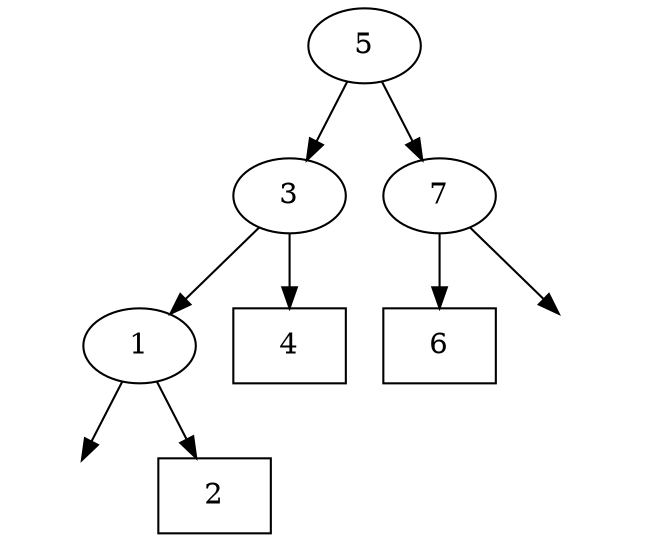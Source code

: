 digraph G {
    "5" -> "3"
    "3" -> "1"
empty0[label="", style=invis];
    "1" -> empty0
    "1" -> "2"
    "2" [shape=rectangle];
    "3" -> "4"
    "4" [shape=rectangle];
    "5" -> "7"
    "7" -> "6"
    "6" [shape=rectangle];
empty1[label="", style=invis];
    "7" -> empty1
}
